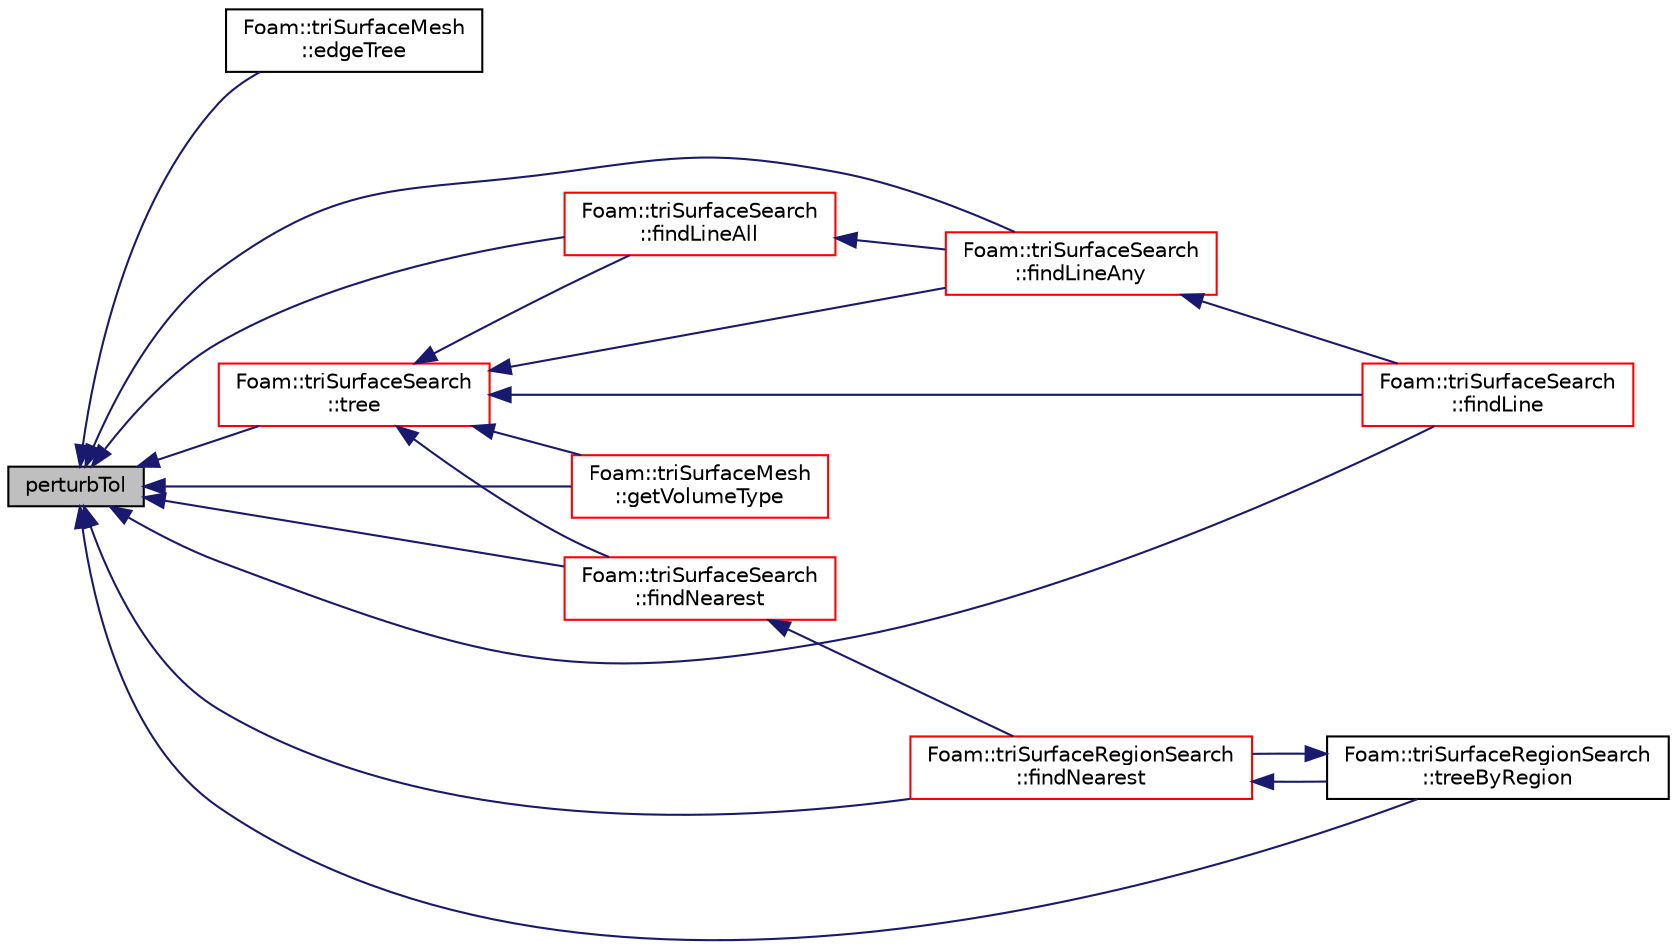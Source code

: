 digraph "perturbTol"
{
  bgcolor="transparent";
  edge [fontname="Helvetica",fontsize="10",labelfontname="Helvetica",labelfontsize="10"];
  node [fontname="Helvetica",fontsize="10",shape=record];
  rankdir="LR";
  Node1 [label="perturbTol",height=0.2,width=0.4,color="black", fillcolor="grey75", style="filled", fontcolor="black"];
  Node1 -> Node2 [dir="back",color="midnightblue",fontsize="10",style="solid",fontname="Helvetica"];
  Node2 [label="Foam::triSurfaceMesh\l::edgeTree",height=0.2,width=0.4,color="black",URL="$a02780.html#aa2b0d45cdd2fbb256015a30db986413b",tooltip="Demand driven construction of octree for boundary edges. "];
  Node1 -> Node3 [dir="back",color="midnightblue",fontsize="10",style="solid",fontname="Helvetica"];
  Node3 [label="Foam::triSurfaceSearch\l::findLine",height=0.2,width=0.4,color="red",URL="$a02785.html#ac71b2acb91df3be52297b1f97959953c"];
  Node1 -> Node4 [dir="back",color="midnightblue",fontsize="10",style="solid",fontname="Helvetica"];
  Node4 [label="Foam::triSurfaceSearch\l::findLineAll",height=0.2,width=0.4,color="red",URL="$a02785.html#ae3174da13b793587320737d1ab97100f",tooltip="Calculate all intersections from start to end. "];
  Node4 -> Node5 [dir="back",color="midnightblue",fontsize="10",style="solid",fontname="Helvetica"];
  Node5 [label="Foam::triSurfaceSearch\l::findLineAny",height=0.2,width=0.4,color="red",URL="$a02785.html#aa3cd6e214f97d8b3763c8c16324c0ad2"];
  Node5 -> Node3 [dir="back",color="midnightblue",fontsize="10",style="solid",fontname="Helvetica"];
  Node1 -> Node5 [dir="back",color="midnightblue",fontsize="10",style="solid",fontname="Helvetica"];
  Node1 -> Node6 [dir="back",color="midnightblue",fontsize="10",style="solid",fontname="Helvetica"];
  Node6 [label="Foam::triSurfaceRegionSearch\l::findNearest",height=0.2,width=0.4,color="red",URL="$a02784.html#a69bcd34d73a8f4c3073df951738cfc2a",tooltip="Find the nearest point on the surface out of the regions. "];
  Node6 -> Node7 [dir="back",color="midnightblue",fontsize="10",style="solid",fontname="Helvetica"];
  Node7 [label="Foam::triSurfaceRegionSearch\l::treeByRegion",height=0.2,width=0.4,color="black",URL="$a02784.html#ac02de27ce5f8e8275ab114f72875c760",tooltip="Demand driven construction of octree for each region. "];
  Node7 -> Node6 [dir="back",color="midnightblue",fontsize="10",style="solid",fontname="Helvetica"];
  Node1 -> Node8 [dir="back",color="midnightblue",fontsize="10",style="solid",fontname="Helvetica"];
  Node8 [label="Foam::triSurfaceSearch\l::findNearest",height=0.2,width=0.4,color="red",URL="$a02785.html#a3864c7f687eea314d6badbec877ec4dd"];
  Node8 -> Node6 [dir="back",color="midnightblue",fontsize="10",style="solid",fontname="Helvetica"];
  Node1 -> Node9 [dir="back",color="midnightblue",fontsize="10",style="solid",fontname="Helvetica"];
  Node9 [label="Foam::triSurfaceMesh\l::getVolumeType",height=0.2,width=0.4,color="red",URL="$a02780.html#a841fec7c9618319def0abf8af87b96d4",tooltip="Determine type (inside/outside/mixed) for point. unknown if. "];
  Node1 -> Node10 [dir="back",color="midnightblue",fontsize="10",style="solid",fontname="Helvetica"];
  Node10 [label="Foam::triSurfaceSearch\l::tree",height=0.2,width=0.4,color="red",URL="$a02785.html#aae4907f8216f4c6460830b79104a919c",tooltip="Demand driven construction of the octree. "];
  Node10 -> Node9 [dir="back",color="midnightblue",fontsize="10",style="solid",fontname="Helvetica"];
  Node10 -> Node8 [dir="back",color="midnightblue",fontsize="10",style="solid",fontname="Helvetica"];
  Node10 -> Node3 [dir="back",color="midnightblue",fontsize="10",style="solid",fontname="Helvetica"];
  Node10 -> Node5 [dir="back",color="midnightblue",fontsize="10",style="solid",fontname="Helvetica"];
  Node10 -> Node4 [dir="back",color="midnightblue",fontsize="10",style="solid",fontname="Helvetica"];
  Node1 -> Node7 [dir="back",color="midnightblue",fontsize="10",style="solid",fontname="Helvetica"];
}
